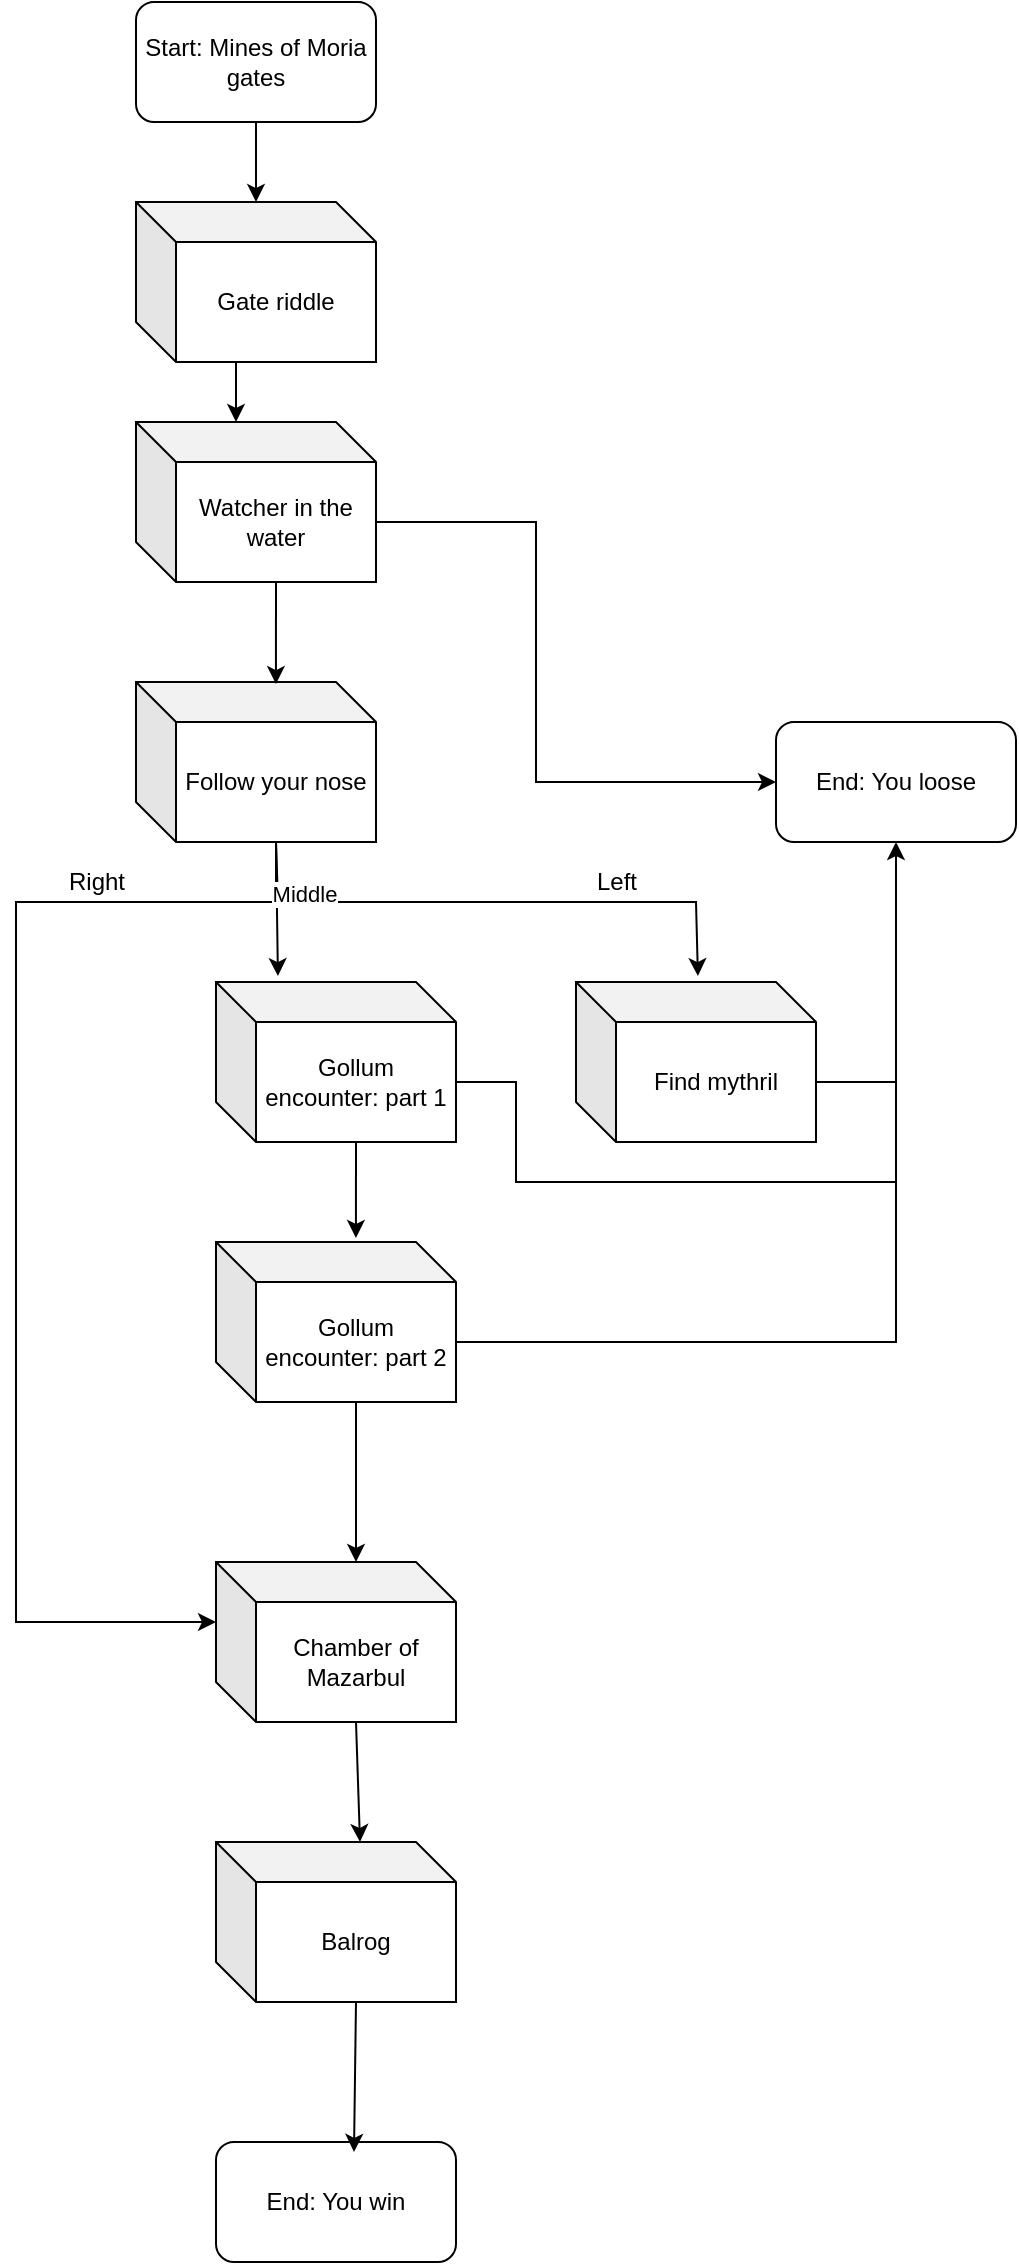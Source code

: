<mxfile version="20.5.3" type="device"><diagram id="-uOfxKBwticrx8UHG0vs" name="Page-1"><mxGraphModel dx="782" dy="468" grid="1" gridSize="10" guides="1" tooltips="1" connect="1" arrows="1" fold="1" page="1" pageScale="1" pageWidth="850" pageHeight="1100" math="0" shadow="0"><root><object label="" id="0"><mxCell/></object><mxCell id="1" parent="0"/><mxCell id="zuzsJWsDxhVd0ftPXY95-12" style="edgeStyle=orthogonalEdgeStyle;rounded=0;orthogonalLoop=1;jettySize=auto;html=1;exitX=0.5;exitY=1;exitDx=0;exitDy=0;" parent="1" source="zuzsJWsDxhVd0ftPXY95-1" edge="1"><mxGeometry relative="1" as="geometry"><mxPoint x="180" y="140" as="targetPoint"/></mxGeometry></mxCell><mxCell id="zuzsJWsDxhVd0ftPXY95-1" value="Start: Mines of Moria gates" style="rounded=1;whiteSpace=wrap;html=1;" parent="1" vertex="1"><mxGeometry x="120" y="40" width="120" height="60" as="geometry"/></mxCell><mxCell id="zuzsJWsDxhVd0ftPXY95-7" value="End: You win" style="rounded=1;whiteSpace=wrap;html=1;" parent="1" vertex="1"><mxGeometry x="160" y="1110" width="120" height="60" as="geometry"/></mxCell><mxCell id="zuzsJWsDxhVd0ftPXY95-15" style="edgeStyle=orthogonalEdgeStyle;rounded=0;orthogonalLoop=1;jettySize=auto;html=1;exitX=0.5;exitY=1;exitDx=0;exitDy=0;startArrow=none;" parent="1" source="GYemZWg1MnBB6zt4bvlx-1" edge="1"><mxGeometry relative="1" as="geometry"><mxPoint x="170" y="250" as="targetPoint"/></mxGeometry></mxCell><mxCell id="GYemZWg1MnBB6zt4bvlx-1" value="Gate riddle" style="shape=cube;whiteSpace=wrap;html=1;boundedLbl=1;backgroundOutline=1;darkOpacity=0.05;darkOpacity2=0.1;" parent="1" vertex="1"><mxGeometry x="120" y="140" width="120" height="80" as="geometry"/></mxCell><mxCell id="GYemZWg1MnBB6zt4bvlx-4" value="Watcher in the water" style="shape=cube;whiteSpace=wrap;html=1;boundedLbl=1;backgroundOutline=1;darkOpacity=0.05;darkOpacity2=0.1;" parent="1" vertex="1"><mxGeometry x="120" y="250" width="120" height="80" as="geometry"/></mxCell><mxCell id="GYemZWg1MnBB6zt4bvlx-8" value="Follow your nose" style="shape=cube;whiteSpace=wrap;html=1;boundedLbl=1;backgroundOutline=1;darkOpacity=0.05;darkOpacity2=0.1;" parent="1" vertex="1"><mxGeometry x="120" y="380" width="120" height="80" as="geometry"/></mxCell><mxCell id="GYemZWg1MnBB6zt4bvlx-9" value="Chamber of Mazarbul" style="shape=cube;whiteSpace=wrap;html=1;boundedLbl=1;backgroundOutline=1;darkOpacity=0.05;darkOpacity2=0.1;" parent="1" vertex="1"><mxGeometry x="160" y="820" width="120" height="80" as="geometry"/></mxCell><mxCell id="GYemZWg1MnBB6zt4bvlx-10" value="Gollum encounter: part 1" style="shape=cube;whiteSpace=wrap;html=1;boundedLbl=1;backgroundOutline=1;darkOpacity=0.05;darkOpacity2=0.1;" parent="1" vertex="1"><mxGeometry x="160" y="530" width="120" height="80" as="geometry"/></mxCell><mxCell id="GYemZWg1MnBB6zt4bvlx-11" value="Find mythril" style="shape=cube;whiteSpace=wrap;html=1;boundedLbl=1;backgroundOutline=1;darkOpacity=0.05;darkOpacity2=0.1;" parent="1" vertex="1"><mxGeometry x="340" y="530" width="120" height="80" as="geometry"/></mxCell><mxCell id="GYemZWg1MnBB6zt4bvlx-12" value="Gollum encounter: part 2" style="shape=cube;whiteSpace=wrap;html=1;boundedLbl=1;backgroundOutline=1;darkOpacity=0.05;darkOpacity2=0.1;" parent="1" vertex="1"><mxGeometry x="160" y="660" width="120" height="80" as="geometry"/></mxCell><mxCell id="GYemZWg1MnBB6zt4bvlx-13" value="End: You loose" style="rounded=1;whiteSpace=wrap;html=1;" parent="1" vertex="1"><mxGeometry x="440" y="400" width="120" height="60" as="geometry"/></mxCell><mxCell id="GYemZWg1MnBB6zt4bvlx-15" value="" style="endArrow=classic;html=1;rounded=0;exitX=0;exitY=0;exitDx=120;exitDy=50;exitPerimeter=0;entryX=0.5;entryY=1;entryDx=0;entryDy=0;" parent="1" source="GYemZWg1MnBB6zt4bvlx-11" target="GYemZWg1MnBB6zt4bvlx-13" edge="1"><mxGeometry width="50" height="50" relative="1" as="geometry"><mxPoint x="270" y="440" as="sourcePoint"/><mxPoint x="320" y="390" as="targetPoint"/><Array as="points"><mxPoint x="500" y="580"/></Array></mxGeometry></mxCell><mxCell id="GYemZWg1MnBB6zt4bvlx-17" value="" style="endArrow=none;html=1;rounded=0;exitX=0;exitY=0;exitDx=120;exitDy=50;exitPerimeter=0;" parent="1" source="GYemZWg1MnBB6zt4bvlx-10" edge="1"><mxGeometry width="50" height="50" relative="1" as="geometry"><mxPoint x="280" y="560" as="sourcePoint"/><mxPoint x="500" y="560" as="targetPoint"/><Array as="points"><mxPoint x="310" y="580"/><mxPoint x="310" y="630"/><mxPoint x="500" y="630"/></Array></mxGeometry></mxCell><mxCell id="GYemZWg1MnBB6zt4bvlx-18" value="" style="endArrow=none;html=1;rounded=0;exitX=0;exitY=0;exitDx=120;exitDy=50;exitPerimeter=0;" parent="1" source="GYemZWg1MnBB6zt4bvlx-12" edge="1"><mxGeometry width="50" height="50" relative="1" as="geometry"><mxPoint x="270" y="640" as="sourcePoint"/><mxPoint x="500" y="630" as="targetPoint"/><Array as="points"><mxPoint x="500" y="710"/></Array></mxGeometry></mxCell><mxCell id="GYemZWg1MnBB6zt4bvlx-20" value="" style="endArrow=classic;html=1;rounded=0;entryX=0;entryY=0;entryDx=0;entryDy=30;entryPerimeter=0;" parent="1" target="GYemZWg1MnBB6zt4bvlx-9" edge="1"><mxGeometry width="50" height="50" relative="1" as="geometry"><mxPoint x="190" y="460" as="sourcePoint"/><mxPoint x="180" y="650" as="targetPoint"/><Array as="points"><mxPoint x="191" y="490"/><mxPoint x="60" y="490"/><mxPoint x="60" y="850"/></Array></mxGeometry></mxCell><mxCell id="GYemZWg1MnBB6zt4bvlx-21" value="" style="endArrow=classic;html=1;rounded=0;exitX=0;exitY=0;exitDx=70;exitDy=80;exitPerimeter=0;entryX=0.258;entryY=-0.037;entryDx=0;entryDy=0;entryPerimeter=0;" parent="1" source="GYemZWg1MnBB6zt4bvlx-8" target="GYemZWg1MnBB6zt4bvlx-10" edge="1"><mxGeometry width="50" height="50" relative="1" as="geometry"><mxPoint x="180" y="590" as="sourcePoint"/><mxPoint x="190" y="510" as="targetPoint"/></mxGeometry></mxCell><mxCell id="GYemZWg1MnBB6zt4bvlx-22" value="" style="endArrow=classic;html=1;rounded=0;exitX=0;exitY=0;exitDx=70;exitDy=80;entryX=0.583;entryY=-0.025;entryDx=0;entryDy=0;exitPerimeter=0;entryPerimeter=0;" parent="1" source="GYemZWg1MnBB6zt4bvlx-10" target="GYemZWg1MnBB6zt4bvlx-12" edge="1"><mxGeometry width="50" height="50" relative="1" as="geometry"><mxPoint x="180" y="590" as="sourcePoint"/><mxPoint x="180" y="650" as="targetPoint"/></mxGeometry></mxCell><mxCell id="GYemZWg1MnBB6zt4bvlx-23" value="Balrog" style="shape=cube;whiteSpace=wrap;html=1;boundedLbl=1;backgroundOutline=1;darkOpacity=0.05;darkOpacity2=0.1;" parent="1" vertex="1"><mxGeometry x="160" y="960" width="120" height="80" as="geometry"/></mxCell><mxCell id="GYemZWg1MnBB6zt4bvlx-25" value="" style="endArrow=classic;html=1;rounded=0;exitX=0;exitY=0;exitDx=70;exitDy=80;exitPerimeter=0;" parent="1" edge="1" source="GYemZWg1MnBB6zt4bvlx-12"><mxGeometry width="50" height="50" relative="1" as="geometry"><mxPoint x="240" y="740" as="sourcePoint"/><mxPoint x="230" y="820" as="targetPoint"/><Array as="points"/></mxGeometry></mxCell><mxCell id="GYemZWg1MnBB6zt4bvlx-26" value="" style="endArrow=classic;html=1;rounded=0;exitX=0;exitY=0;exitDx=70;exitDy=80;exitPerimeter=0;entryX=0.575;entryY=0.083;entryDx=0;entryDy=0;entryPerimeter=0;" parent="1" source="GYemZWg1MnBB6zt4bvlx-23" target="zuzsJWsDxhVd0ftPXY95-7" edge="1"><mxGeometry width="50" height="50" relative="1" as="geometry"><mxPoint x="210" y="730" as="sourcePoint"/><mxPoint x="260" y="680" as="targetPoint"/></mxGeometry></mxCell><mxCell id="GYemZWg1MnBB6zt4bvlx-28" value="" style="endArrow=classic;html=1;rounded=0;exitX=0;exitY=0;exitDx=120;exitDy=50;exitPerimeter=0;entryX=0;entryY=0.5;entryDx=0;entryDy=0;" parent="1" source="GYemZWg1MnBB6zt4bvlx-4" target="GYemZWg1MnBB6zt4bvlx-13" edge="1"><mxGeometry width="50" height="50" relative="1" as="geometry"><mxPoint x="340" y="530" as="sourcePoint"/><mxPoint x="390" y="480" as="targetPoint"/><Array as="points"><mxPoint x="320" y="300"/><mxPoint x="320" y="430"/></Array></mxGeometry></mxCell><mxCell id="GYemZWg1MnBB6zt4bvlx-29" value="" style="endArrow=classic;html=1;rounded=0;exitX=0;exitY=0;exitDx=70;exitDy=80;exitPerimeter=0;entryX=0.583;entryY=0.013;entryDx=0;entryDy=0;entryPerimeter=0;" parent="1" source="GYemZWg1MnBB6zt4bvlx-4" target="GYemZWg1MnBB6zt4bvlx-8" edge="1"><mxGeometry width="50" height="50" relative="1" as="geometry"><mxPoint x="250" y="530" as="sourcePoint"/><mxPoint x="300" y="480" as="targetPoint"/></mxGeometry></mxCell><mxCell id="GYemZWg1MnBB6zt4bvlx-30" value="" style="endArrow=classic;html=1;rounded=0;exitX=0;exitY=0;exitDx=70;exitDy=80;exitPerimeter=0;entryX=0.508;entryY=-0.037;entryDx=0;entryDy=0;entryPerimeter=0;" parent="1" source="GYemZWg1MnBB6zt4bvlx-8" target="GYemZWg1MnBB6zt4bvlx-11" edge="1"><mxGeometry width="50" height="50" relative="1" as="geometry"><mxPoint x="250" y="530" as="sourcePoint"/><mxPoint x="300" y="480" as="targetPoint"/><Array as="points"><mxPoint x="190" y="490"/><mxPoint x="400" y="490"/></Array></mxGeometry></mxCell><mxCell id="98IW48ln7Wya4c2qx66g-2" value="Middle" style="edgeLabel;html=1;align=center;verticalAlign=middle;resizable=0;points=[];" vertex="1" connectable="0" parent="GYemZWg1MnBB6zt4bvlx-30"><mxGeometry x="-0.685" y="4" relative="1" as="geometry"><mxPoint as="offset"/></mxGeometry></mxCell><mxCell id="98IW48ln7Wya4c2qx66g-1" value="Right" style="text;html=1;align=center;verticalAlign=middle;resizable=0;points=[];autosize=1;strokeColor=none;fillColor=none;" vertex="1" parent="1"><mxGeometry x="75" y="465" width="50" height="30" as="geometry"/></mxCell><mxCell id="98IW48ln7Wya4c2qx66g-3" value="Left" style="text;html=1;align=center;verticalAlign=middle;resizable=0;points=[];autosize=1;strokeColor=none;fillColor=none;" vertex="1" parent="1"><mxGeometry x="340" y="465" width="40" height="30" as="geometry"/></mxCell><mxCell id="98IW48ln7Wya4c2qx66g-4" value="" style="endArrow=classic;html=1;rounded=0;exitX=0;exitY=0;exitDx=70;exitDy=80;exitPerimeter=0;entryX=0.6;entryY=0;entryDx=0;entryDy=0;entryPerimeter=0;" edge="1" parent="1" source="GYemZWg1MnBB6zt4bvlx-9" target="GYemZWg1MnBB6zt4bvlx-23"><mxGeometry width="50" height="50" relative="1" as="geometry"><mxPoint x="380" y="1070" as="sourcePoint"/><mxPoint x="430" y="1020" as="targetPoint"/></mxGeometry></mxCell></root></mxGraphModel></diagram></mxfile>